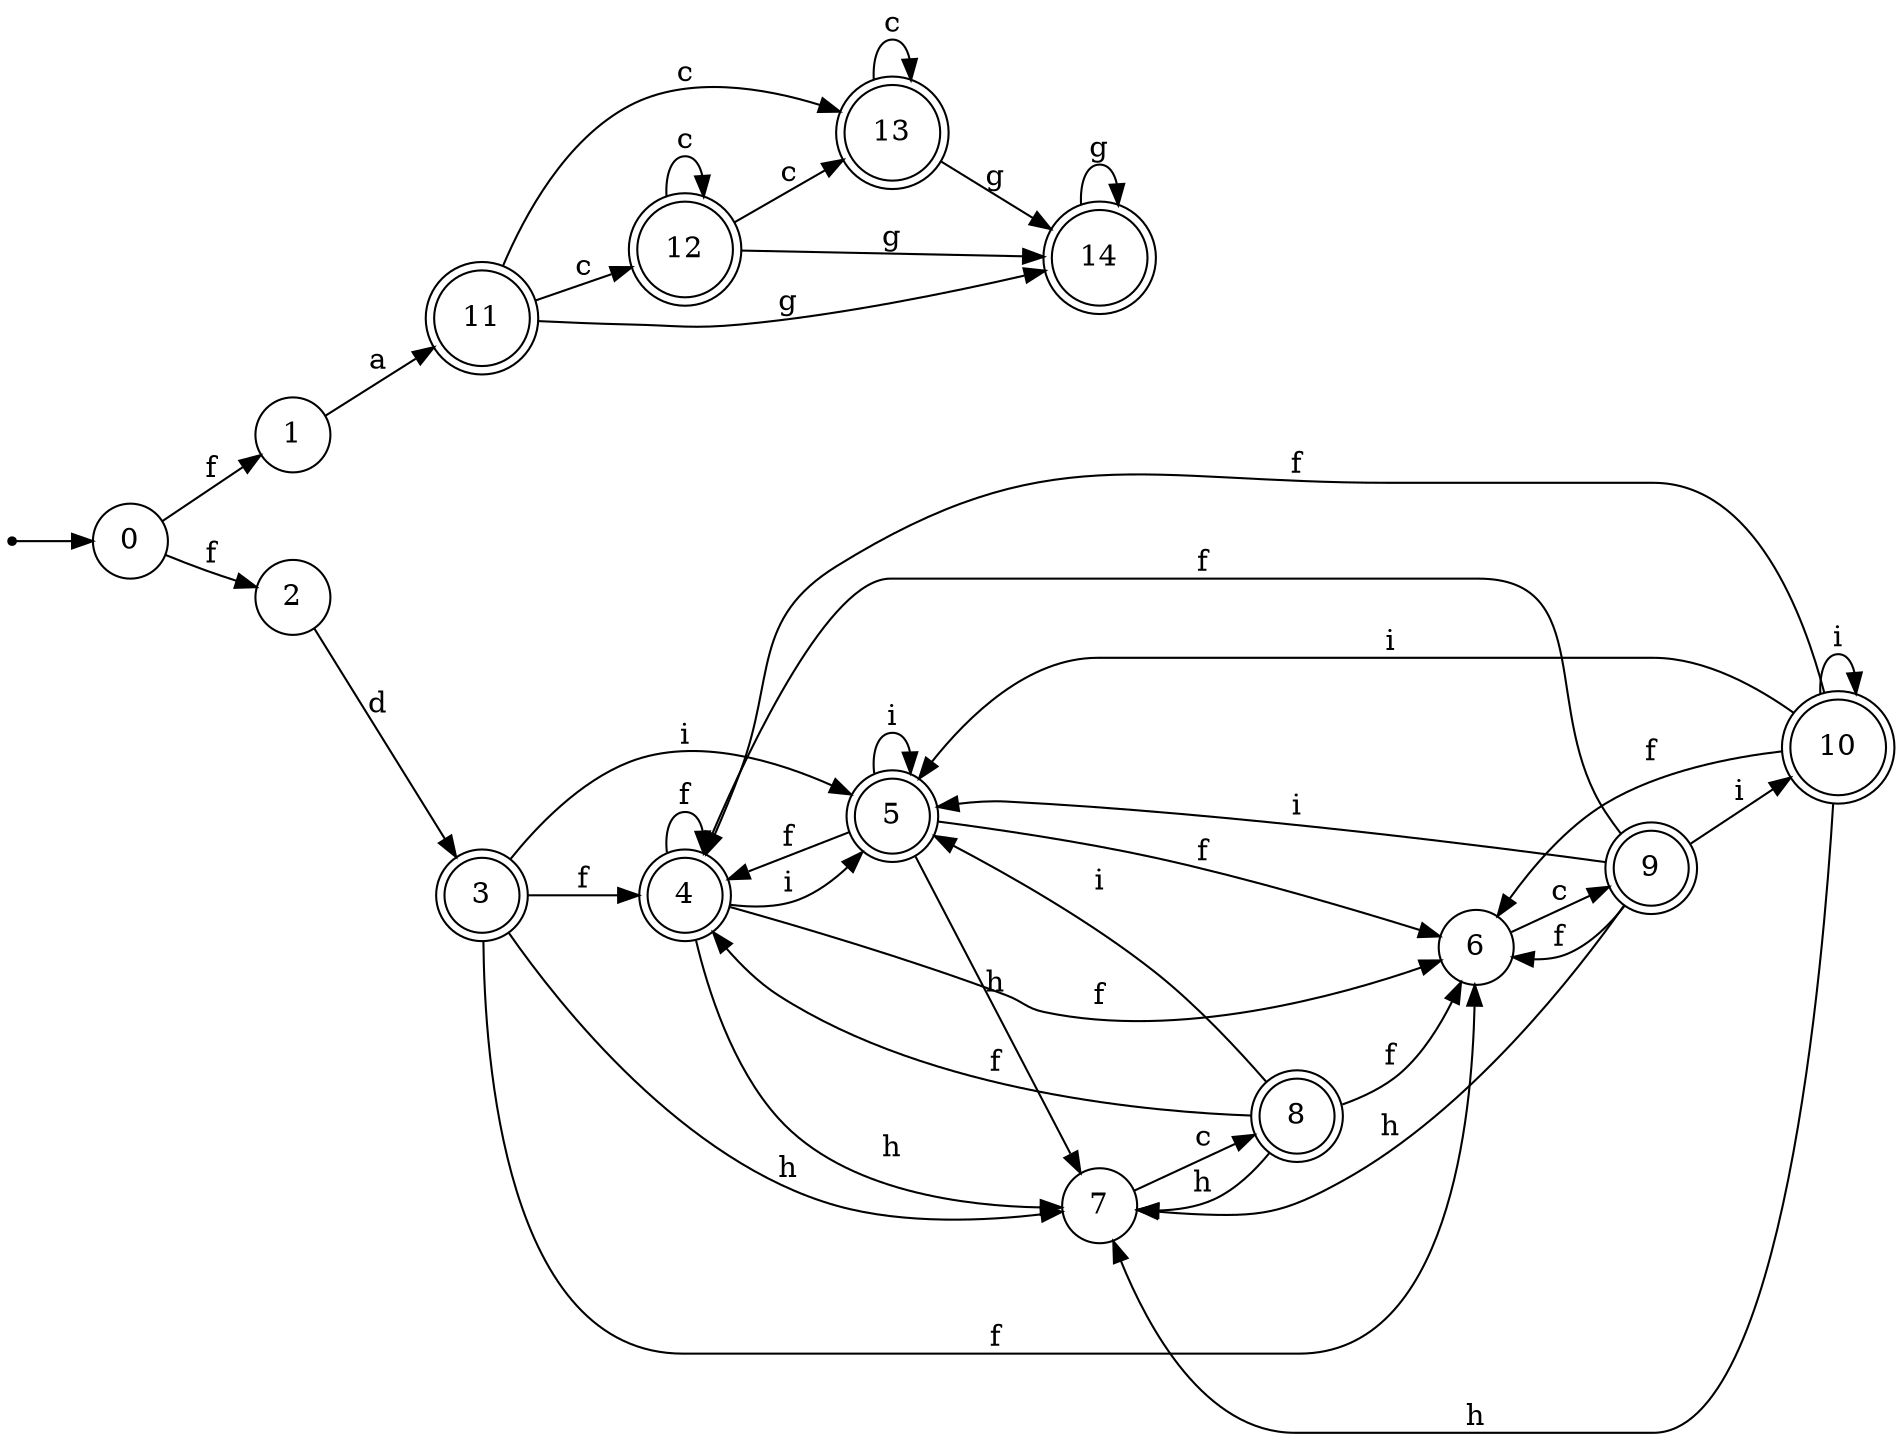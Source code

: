 digraph finite_state_machine {
rankdir=LR;
size="20,20";
node [shape = point]; "dummy0"
node [shape = circle]; "0";
"dummy0" -> "0";
node [shape = circle]; "1";
node [shape = circle]; "2";
node [shape = doublecircle]; "3";node [shape = doublecircle]; "4";node [shape = doublecircle]; "5";node [shape = circle]; "6";
node [shape = circle]; "7";
node [shape = doublecircle]; "8";node [shape = doublecircle]; "9";node [shape = doublecircle]; "10";node [shape = doublecircle]; "11";node [shape = doublecircle]; "12";node [shape = doublecircle]; "13";node [shape = doublecircle]; "14";"0" -> "1" [label = "f"];
 "0" -> "2" [label = "f"];
 "2" -> "3" [label = "d"];
 "3" -> "4" [label = "f"];
 "3" -> "6" [label = "f"];
 "3" -> "5" [label = "i"];
 "3" -> "7" [label = "h"];
 "7" -> "8" [label = "c"];
 "8" -> "7" [label = "h"];
 "8" -> "4" [label = "f"];
 "8" -> "6" [label = "f"];
 "8" -> "5" [label = "i"];
 "6" -> "9" [label = "c"];
 "9" -> "4" [label = "f"];
 "9" -> "6" [label = "f"];
 "9" -> "10" [label = "i"];
 "9" -> "5" [label = "i"];
 "9" -> "7" [label = "h"];
 "10" -> "10" [label = "i"];
 "10" -> "5" [label = "i"];
 "10" -> "4" [label = "f"];
 "10" -> "6" [label = "f"];
 "10" -> "7" [label = "h"];
 "5" -> "5" [label = "i"];
 "5" -> "4" [label = "f"];
 "5" -> "6" [label = "f"];
 "5" -> "7" [label = "h"];
 "4" -> "4" [label = "f"];
 "4" -> "6" [label = "f"];
 "4" -> "5" [label = "i"];
 "4" -> "7" [label = "h"];
 "1" -> "11" [label = "a"];
 "11" -> "12" [label = "c"];
 "11" -> "13" [label = "c"];
 "11" -> "14" [label = "g"];
 "14" -> "14" [label = "g"];
 "13" -> "13" [label = "c"];
 "13" -> "14" [label = "g"];
 "12" -> "12" [label = "c"];
 "12" -> "13" [label = "c"];
 "12" -> "14" [label = "g"];
 }
